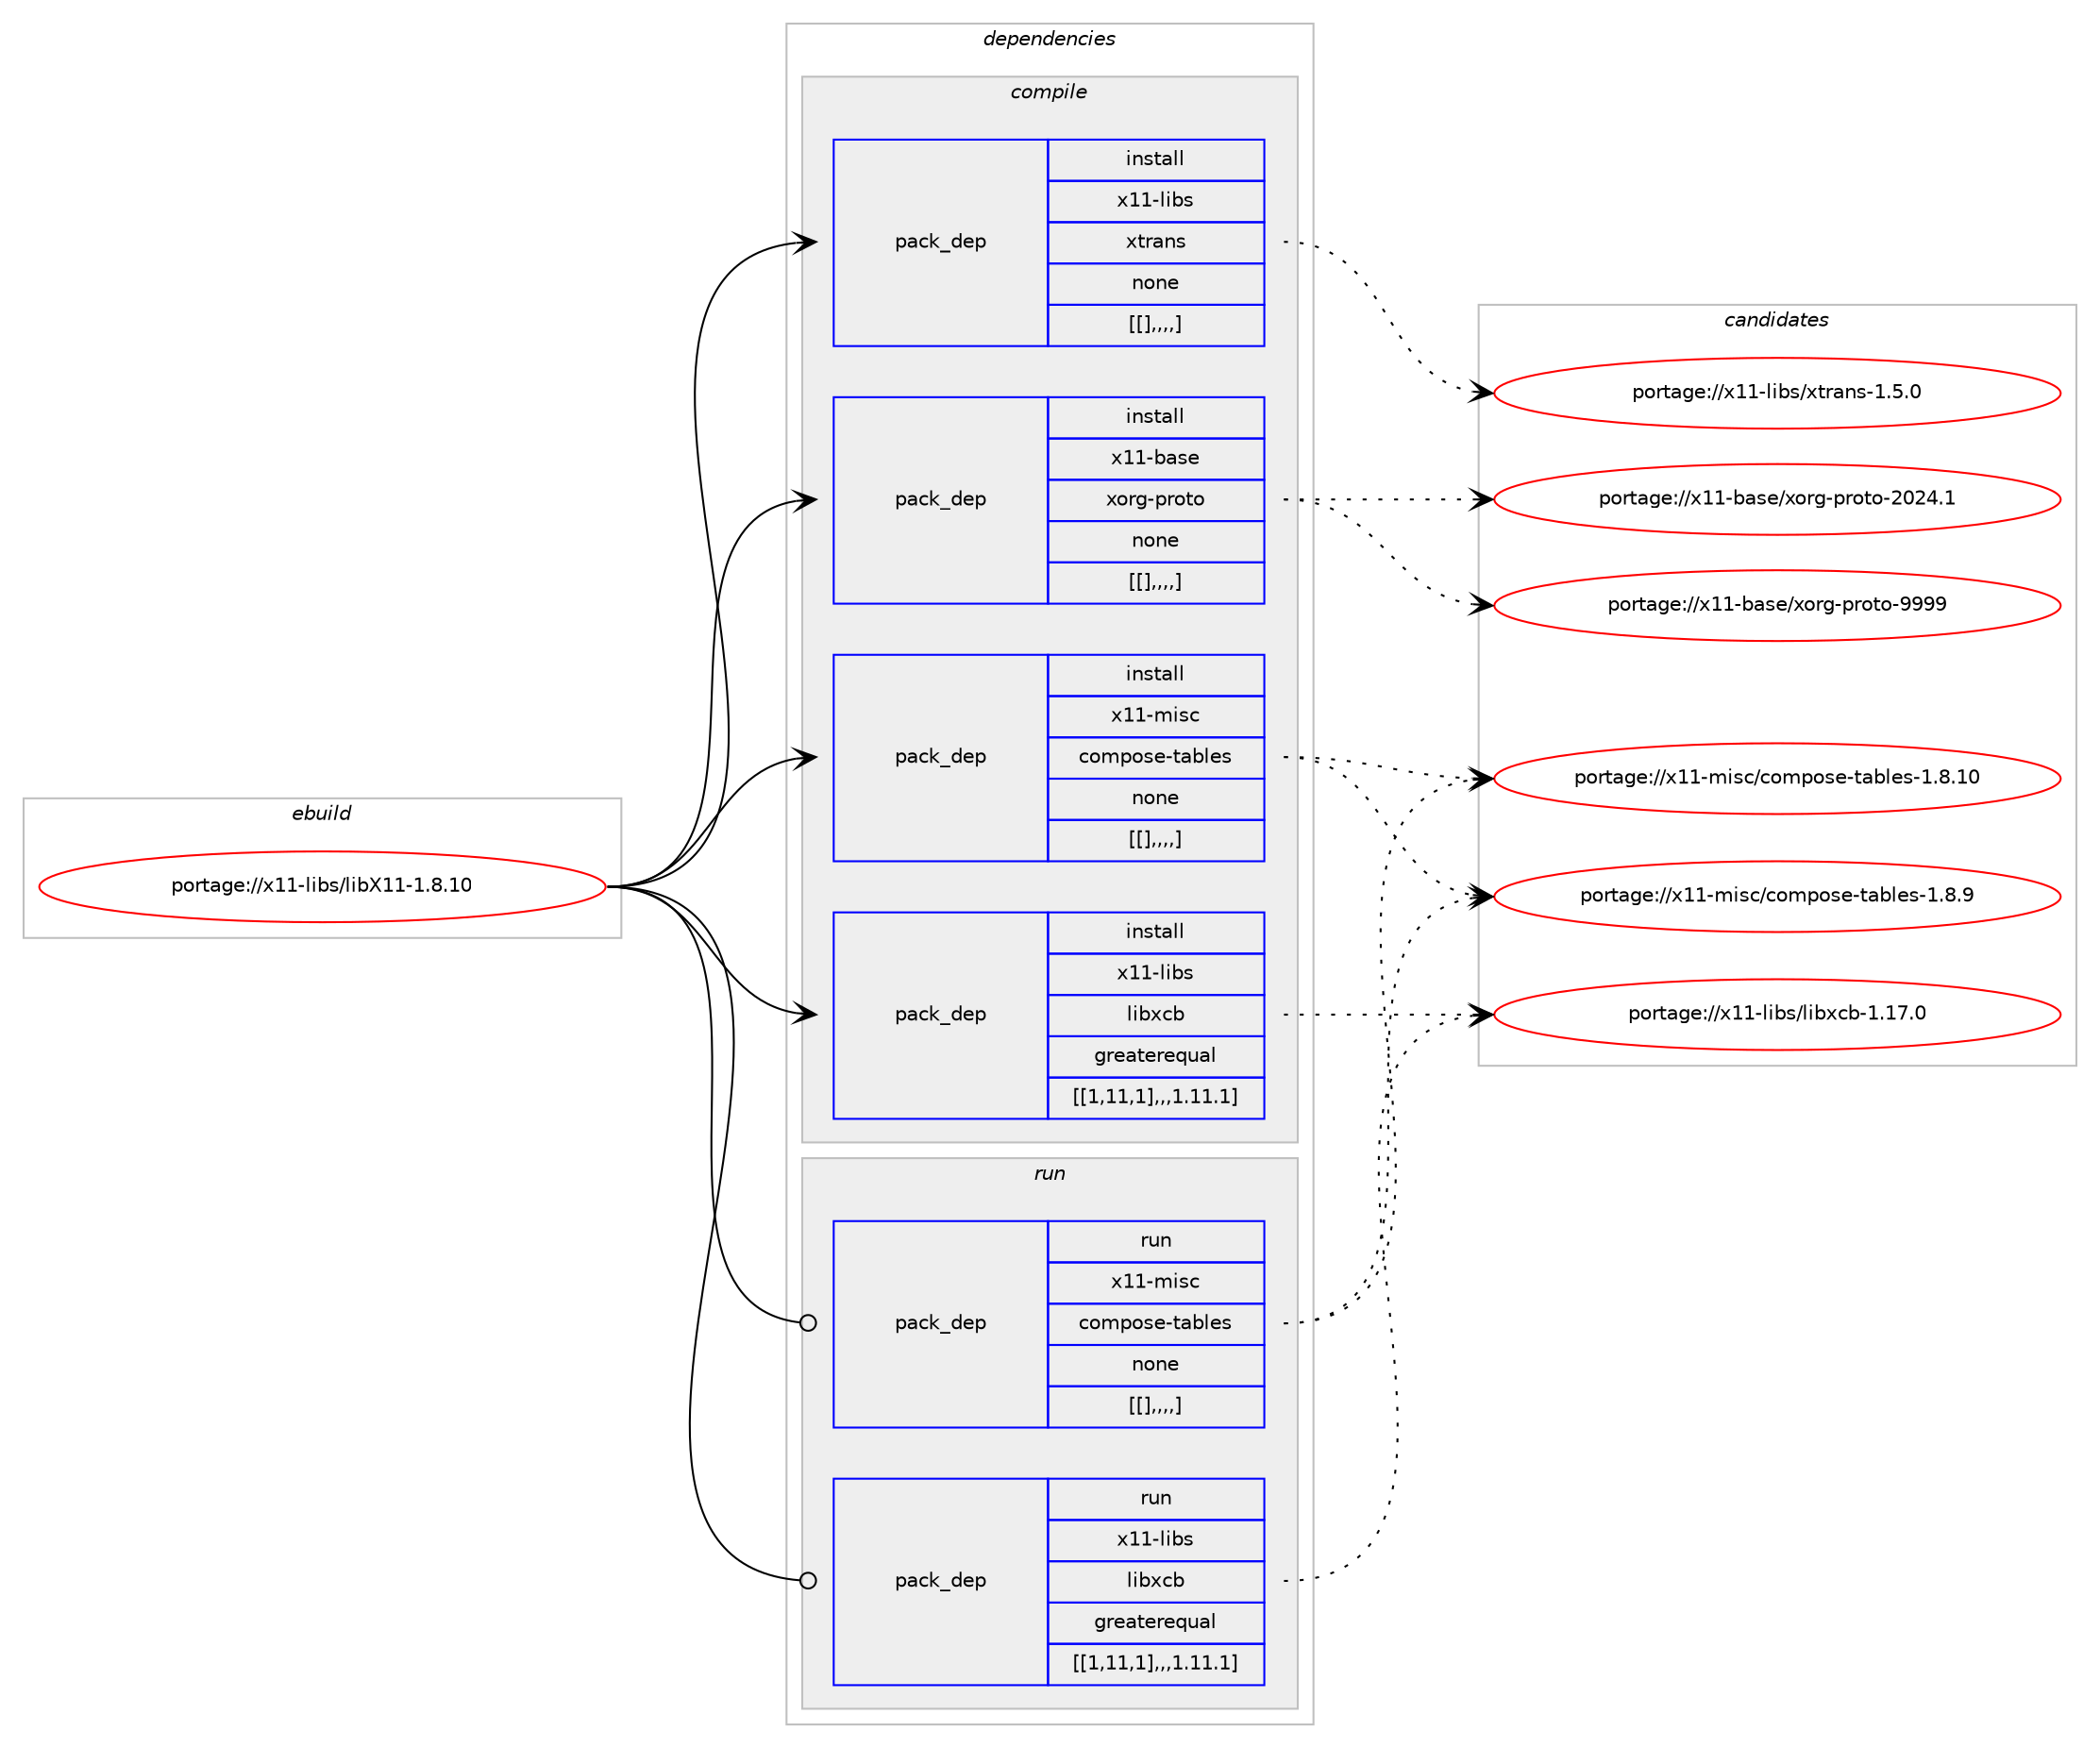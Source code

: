 digraph prolog {

# *************
# Graph options
# *************

newrank=true;
concentrate=true;
compound=true;
graph [rankdir=LR,fontname=Helvetica,fontsize=10,ranksep=1.5];#, ranksep=2.5, nodesep=0.2];
edge  [arrowhead=vee];
node  [fontname=Helvetica,fontsize=10];

# **********
# The ebuild
# **********

subgraph cluster_leftcol {
color=gray;
label=<<i>ebuild</i>>;
id [label="portage://x11-libs/libX11-1.8.10", color=red, width=4, href="../x11-libs/libX11-1.8.10.svg"];
}

# ****************
# The dependencies
# ****************

subgraph cluster_midcol {
color=gray;
label=<<i>dependencies</i>>;
subgraph cluster_compile {
fillcolor="#eeeeee";
style=filled;
label=<<i>compile</i>>;
subgraph pack21339 {
dependency33438 [label=<<TABLE BORDER="0" CELLBORDER="1" CELLSPACING="0" CELLPADDING="4" WIDTH="220"><TR><TD ROWSPAN="6" CELLPADDING="30">pack_dep</TD></TR><TR><TD WIDTH="110">install</TD></TR><TR><TD>x11-base</TD></TR><TR><TD>xorg-proto</TD></TR><TR><TD>none</TD></TR><TR><TD>[[],,,,]</TD></TR></TABLE>>, shape=none, color=blue];
}
id:e -> dependency33438:w [weight=20,style="solid",arrowhead="vee"];
subgraph pack21340 {
dependency33439 [label=<<TABLE BORDER="0" CELLBORDER="1" CELLSPACING="0" CELLPADDING="4" WIDTH="220"><TR><TD ROWSPAN="6" CELLPADDING="30">pack_dep</TD></TR><TR><TD WIDTH="110">install</TD></TR><TR><TD>x11-libs</TD></TR><TR><TD>libxcb</TD></TR><TR><TD>greaterequal</TD></TR><TR><TD>[[1,11,1],,,1.11.1]</TD></TR></TABLE>>, shape=none, color=blue];
}
id:e -> dependency33439:w [weight=20,style="solid",arrowhead="vee"];
subgraph pack21341 {
dependency33440 [label=<<TABLE BORDER="0" CELLBORDER="1" CELLSPACING="0" CELLPADDING="4" WIDTH="220"><TR><TD ROWSPAN="6" CELLPADDING="30">pack_dep</TD></TR><TR><TD WIDTH="110">install</TD></TR><TR><TD>x11-libs</TD></TR><TR><TD>xtrans</TD></TR><TR><TD>none</TD></TR><TR><TD>[[],,,,]</TD></TR></TABLE>>, shape=none, color=blue];
}
id:e -> dependency33440:w [weight=20,style="solid",arrowhead="vee"];
subgraph pack21342 {
dependency33441 [label=<<TABLE BORDER="0" CELLBORDER="1" CELLSPACING="0" CELLPADDING="4" WIDTH="220"><TR><TD ROWSPAN="6" CELLPADDING="30">pack_dep</TD></TR><TR><TD WIDTH="110">install</TD></TR><TR><TD>x11-misc</TD></TR><TR><TD>compose-tables</TD></TR><TR><TD>none</TD></TR><TR><TD>[[],,,,]</TD></TR></TABLE>>, shape=none, color=blue];
}
id:e -> dependency33441:w [weight=20,style="solid",arrowhead="vee"];
}
subgraph cluster_compileandrun {
fillcolor="#eeeeee";
style=filled;
label=<<i>compile and run</i>>;
}
subgraph cluster_run {
fillcolor="#eeeeee";
style=filled;
label=<<i>run</i>>;
subgraph pack21343 {
dependency33442 [label=<<TABLE BORDER="0" CELLBORDER="1" CELLSPACING="0" CELLPADDING="4" WIDTH="220"><TR><TD ROWSPAN="6" CELLPADDING="30">pack_dep</TD></TR><TR><TD WIDTH="110">run</TD></TR><TR><TD>x11-libs</TD></TR><TR><TD>libxcb</TD></TR><TR><TD>greaterequal</TD></TR><TR><TD>[[1,11,1],,,1.11.1]</TD></TR></TABLE>>, shape=none, color=blue];
}
id:e -> dependency33442:w [weight=20,style="solid",arrowhead="odot"];
subgraph pack21344 {
dependency33443 [label=<<TABLE BORDER="0" CELLBORDER="1" CELLSPACING="0" CELLPADDING="4" WIDTH="220"><TR><TD ROWSPAN="6" CELLPADDING="30">pack_dep</TD></TR><TR><TD WIDTH="110">run</TD></TR><TR><TD>x11-misc</TD></TR><TR><TD>compose-tables</TD></TR><TR><TD>none</TD></TR><TR><TD>[[],,,,]</TD></TR></TABLE>>, shape=none, color=blue];
}
id:e -> dependency33443:w [weight=20,style="solid",arrowhead="odot"];
}
}

# **************
# The candidates
# **************

subgraph cluster_choices {
rank=same;
color=gray;
label=<<i>candidates</i>>;

subgraph choice21339 {
color=black;
nodesep=1;
choice120494945989711510147120111114103451121141111161114557575757 [label="portage://x11-base/xorg-proto-9999", color=red, width=4,href="../x11-base/xorg-proto-9999.svg"];
choice1204949459897115101471201111141034511211411111611145504850524649 [label="portage://x11-base/xorg-proto-2024.1", color=red, width=4,href="../x11-base/xorg-proto-2024.1.svg"];
dependency33438:e -> choice120494945989711510147120111114103451121141111161114557575757:w [style=dotted,weight="100"];
dependency33438:e -> choice1204949459897115101471201111141034511211411111611145504850524649:w [style=dotted,weight="100"];
}
subgraph choice21340 {
color=black;
nodesep=1;
choice120494945108105981154710810598120999845494649554648 [label="portage://x11-libs/libxcb-1.17.0", color=red, width=4,href="../x11-libs/libxcb-1.17.0.svg"];
dependency33439:e -> choice120494945108105981154710810598120999845494649554648:w [style=dotted,weight="100"];
}
subgraph choice21341 {
color=black;
nodesep=1;
choice120494945108105981154712011611497110115454946534648 [label="portage://x11-libs/xtrans-1.5.0", color=red, width=4,href="../x11-libs/xtrans-1.5.0.svg"];
dependency33440:e -> choice120494945108105981154712011611497110115454946534648:w [style=dotted,weight="100"];
}
subgraph choice21342 {
color=black;
nodesep=1;
choice12049494510910511599479911110911211111510145116979810810111545494656464948 [label="portage://x11-misc/compose-tables-1.8.10", color=red, width=4,href="../x11-misc/compose-tables-1.8.10.svg"];
choice120494945109105115994799111109112111115101451169798108101115454946564657 [label="portage://x11-misc/compose-tables-1.8.9", color=red, width=4,href="../x11-misc/compose-tables-1.8.9.svg"];
dependency33441:e -> choice12049494510910511599479911110911211111510145116979810810111545494656464948:w [style=dotted,weight="100"];
dependency33441:e -> choice120494945109105115994799111109112111115101451169798108101115454946564657:w [style=dotted,weight="100"];
}
subgraph choice21343 {
color=black;
nodesep=1;
choice120494945108105981154710810598120999845494649554648 [label="portage://x11-libs/libxcb-1.17.0", color=red, width=4,href="../x11-libs/libxcb-1.17.0.svg"];
dependency33442:e -> choice120494945108105981154710810598120999845494649554648:w [style=dotted,weight="100"];
}
subgraph choice21344 {
color=black;
nodesep=1;
choice12049494510910511599479911110911211111510145116979810810111545494656464948 [label="portage://x11-misc/compose-tables-1.8.10", color=red, width=4,href="../x11-misc/compose-tables-1.8.10.svg"];
choice120494945109105115994799111109112111115101451169798108101115454946564657 [label="portage://x11-misc/compose-tables-1.8.9", color=red, width=4,href="../x11-misc/compose-tables-1.8.9.svg"];
dependency33443:e -> choice12049494510910511599479911110911211111510145116979810810111545494656464948:w [style=dotted,weight="100"];
dependency33443:e -> choice120494945109105115994799111109112111115101451169798108101115454946564657:w [style=dotted,weight="100"];
}
}

}
